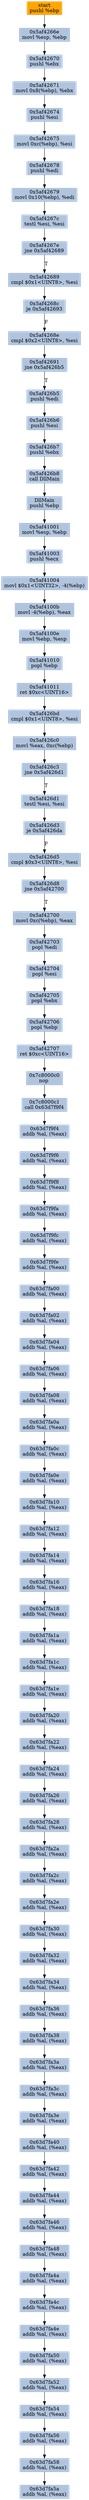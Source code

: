 digraph G {
node[shape=rectangle,style=filled,fillcolor=lightsteelblue,color=lightsteelblue]
bgcolor="transparent"
a0x5af4266dpushl_ebp[label="start\npushl %ebp",color="lightgrey",fillcolor="orange"];
a0x5af4266emovl_esp_ebp[label="0x5af4266e\nmovl %esp, %ebp"];
a0x5af42670pushl_ebx[label="0x5af42670\npushl %ebx"];
a0x5af42671movl_0x8ebp__ebx[label="0x5af42671\nmovl 0x8(%ebp), %ebx"];
a0x5af42674pushl_esi[label="0x5af42674\npushl %esi"];
a0x5af42675movl_0xcebp__esi[label="0x5af42675\nmovl 0xc(%ebp), %esi"];
a0x5af42678pushl_edi[label="0x5af42678\npushl %edi"];
a0x5af42679movl_0x10ebp__edi[label="0x5af42679\nmovl 0x10(%ebp), %edi"];
a0x5af4267ctestl_esi_esi[label="0x5af4267c\ntestl %esi, %esi"];
a0x5af4267ejne_0x5af42689[label="0x5af4267e\njne 0x5af42689"];
a0x5af42689cmpl_0x1UINT8_esi[label="0x5af42689\ncmpl $0x1<UINT8>, %esi"];
a0x5af4268cje_0x5af42693[label="0x5af4268c\nje 0x5af42693"];
a0x5af4268ecmpl_0x2UINT8_esi[label="0x5af4268e\ncmpl $0x2<UINT8>, %esi"];
a0x5af42691jne_0x5af426b5[label="0x5af42691\njne 0x5af426b5"];
a0x5af426b5pushl_edi[label="0x5af426b5\npushl %edi"];
a0x5af426b6pushl_esi[label="0x5af426b6\npushl %esi"];
a0x5af426b7pushl_ebx[label="0x5af426b7\npushl %ebx"];
a0x5af426b8call_DllMain[label="0x5af426b8\ncall DllMain"];
a0x5af41000pushl_ebp[label="DllMain\npushl %ebp"];
a0x5af41001movl_esp_ebp[label="0x5af41001\nmovl %esp, %ebp"];
a0x5af41003pushl_ecx[label="0x5af41003\npushl %ecx"];
a0x5af41004movl_0x1UINT32__4ebp_[label="0x5af41004\nmovl $0x1<UINT32>, -4(%ebp)"];
a0x5af4100bmovl__4ebp__eax[label="0x5af4100b\nmovl -4(%ebp), %eax"];
a0x5af4100emovl_ebp_esp[label="0x5af4100e\nmovl %ebp, %esp"];
a0x5af41010popl_ebp[label="0x5af41010\npopl %ebp"];
a0x5af41011ret_0xcUINT16[label="0x5af41011\nret $0xc<UINT16>"];
a0x5af426bdcmpl_0x1UINT8_esi[label="0x5af426bd\ncmpl $0x1<UINT8>, %esi"];
a0x5af426c0movl_eax_0xcebp_[label="0x5af426c0\nmovl %eax, 0xc(%ebp)"];
a0x5af426c3jne_0x5af426d1[label="0x5af426c3\njne 0x5af426d1"];
a0x5af426d1testl_esi_esi[label="0x5af426d1\ntestl %esi, %esi"];
a0x5af426d3je_0x5af426da[label="0x5af426d3\nje 0x5af426da"];
a0x5af426d5cmpl_0x3UINT8_esi[label="0x5af426d5\ncmpl $0x3<UINT8>, %esi"];
a0x5af426d8jne_0x5af42700[label="0x5af426d8\njne 0x5af42700"];
a0x5af42700movl_0xcebp__eax[label="0x5af42700\nmovl 0xc(%ebp), %eax"];
a0x5af42703popl_edi[label="0x5af42703\npopl %edi"];
a0x5af42704popl_esi[label="0x5af42704\npopl %esi"];
a0x5af42705popl_ebx[label="0x5af42705\npopl %ebx"];
a0x5af42706popl_ebp[label="0x5af42706\npopl %ebp"];
a0x5af42707ret_0xcUINT16[label="0x5af42707\nret $0xc<UINT16>"];
a0x7c8000c0nop_[label="0x7c8000c0\nnop "];
a0x7c8000c1call_0x63d7f9f4[label="0x7c8000c1\ncall 0x63d7f9f4"];
a0x63d7f9f4addb_al_eax_[label="0x63d7f9f4\naddb %al, (%eax)"];
a0x63d7f9f6addb_al_eax_[label="0x63d7f9f6\naddb %al, (%eax)"];
a0x63d7f9f8addb_al_eax_[label="0x63d7f9f8\naddb %al, (%eax)"];
a0x63d7f9faaddb_al_eax_[label="0x63d7f9fa\naddb %al, (%eax)"];
a0x63d7f9fcaddb_al_eax_[label="0x63d7f9fc\naddb %al, (%eax)"];
a0x63d7f9feaddb_al_eax_[label="0x63d7f9fe\naddb %al, (%eax)"];
a0x63d7fa00addb_al_eax_[label="0x63d7fa00\naddb %al, (%eax)"];
a0x63d7fa02addb_al_eax_[label="0x63d7fa02\naddb %al, (%eax)"];
a0x63d7fa04addb_al_eax_[label="0x63d7fa04\naddb %al, (%eax)"];
a0x63d7fa06addb_al_eax_[label="0x63d7fa06\naddb %al, (%eax)"];
a0x63d7fa08addb_al_eax_[label="0x63d7fa08\naddb %al, (%eax)"];
a0x63d7fa0aaddb_al_eax_[label="0x63d7fa0a\naddb %al, (%eax)"];
a0x63d7fa0caddb_al_eax_[label="0x63d7fa0c\naddb %al, (%eax)"];
a0x63d7fa0eaddb_al_eax_[label="0x63d7fa0e\naddb %al, (%eax)"];
a0x63d7fa10addb_al_eax_[label="0x63d7fa10\naddb %al, (%eax)"];
a0x63d7fa12addb_al_eax_[label="0x63d7fa12\naddb %al, (%eax)"];
a0x63d7fa14addb_al_eax_[label="0x63d7fa14\naddb %al, (%eax)"];
a0x63d7fa16addb_al_eax_[label="0x63d7fa16\naddb %al, (%eax)"];
a0x63d7fa18addb_al_eax_[label="0x63d7fa18\naddb %al, (%eax)"];
a0x63d7fa1aaddb_al_eax_[label="0x63d7fa1a\naddb %al, (%eax)"];
a0x63d7fa1caddb_al_eax_[label="0x63d7fa1c\naddb %al, (%eax)"];
a0x63d7fa1eaddb_al_eax_[label="0x63d7fa1e\naddb %al, (%eax)"];
a0x63d7fa20addb_al_eax_[label="0x63d7fa20\naddb %al, (%eax)"];
a0x63d7fa22addb_al_eax_[label="0x63d7fa22\naddb %al, (%eax)"];
a0x63d7fa24addb_al_eax_[label="0x63d7fa24\naddb %al, (%eax)"];
a0x63d7fa26addb_al_eax_[label="0x63d7fa26\naddb %al, (%eax)"];
a0x63d7fa28addb_al_eax_[label="0x63d7fa28\naddb %al, (%eax)"];
a0x63d7fa2aaddb_al_eax_[label="0x63d7fa2a\naddb %al, (%eax)"];
a0x63d7fa2caddb_al_eax_[label="0x63d7fa2c\naddb %al, (%eax)"];
a0x63d7fa2eaddb_al_eax_[label="0x63d7fa2e\naddb %al, (%eax)"];
a0x63d7fa30addb_al_eax_[label="0x63d7fa30\naddb %al, (%eax)"];
a0x63d7fa32addb_al_eax_[label="0x63d7fa32\naddb %al, (%eax)"];
a0x63d7fa34addb_al_eax_[label="0x63d7fa34\naddb %al, (%eax)"];
a0x63d7fa36addb_al_eax_[label="0x63d7fa36\naddb %al, (%eax)"];
a0x63d7fa38addb_al_eax_[label="0x63d7fa38\naddb %al, (%eax)"];
a0x63d7fa3aaddb_al_eax_[label="0x63d7fa3a\naddb %al, (%eax)"];
a0x63d7fa3caddb_al_eax_[label="0x63d7fa3c\naddb %al, (%eax)"];
a0x63d7fa3eaddb_al_eax_[label="0x63d7fa3e\naddb %al, (%eax)"];
a0x63d7fa40addb_al_eax_[label="0x63d7fa40\naddb %al, (%eax)"];
a0x63d7fa42addb_al_eax_[label="0x63d7fa42\naddb %al, (%eax)"];
a0x63d7fa44addb_al_eax_[label="0x63d7fa44\naddb %al, (%eax)"];
a0x63d7fa46addb_al_eax_[label="0x63d7fa46\naddb %al, (%eax)"];
a0x63d7fa48addb_al_eax_[label="0x63d7fa48\naddb %al, (%eax)"];
a0x63d7fa4aaddb_al_eax_[label="0x63d7fa4a\naddb %al, (%eax)"];
a0x63d7fa4caddb_al_eax_[label="0x63d7fa4c\naddb %al, (%eax)"];
a0x63d7fa4eaddb_al_eax_[label="0x63d7fa4e\naddb %al, (%eax)"];
a0x63d7fa50addb_al_eax_[label="0x63d7fa50\naddb %al, (%eax)"];
a0x63d7fa52addb_al_eax_[label="0x63d7fa52\naddb %al, (%eax)"];
a0x63d7fa54addb_al_eax_[label="0x63d7fa54\naddb %al, (%eax)"];
a0x63d7fa56addb_al_eax_[label="0x63d7fa56\naddb %al, (%eax)"];
a0x63d7fa58addb_al_eax_[label="0x63d7fa58\naddb %al, (%eax)"];
a0x63d7fa5aaddb_al_eax_[label="0x63d7fa5a\naddb %al, (%eax)"];
a0x5af4266dpushl_ebp -> a0x5af4266emovl_esp_ebp [color="#000000"];
a0x5af4266emovl_esp_ebp -> a0x5af42670pushl_ebx [color="#000000"];
a0x5af42670pushl_ebx -> a0x5af42671movl_0x8ebp__ebx [color="#000000"];
a0x5af42671movl_0x8ebp__ebx -> a0x5af42674pushl_esi [color="#000000"];
a0x5af42674pushl_esi -> a0x5af42675movl_0xcebp__esi [color="#000000"];
a0x5af42675movl_0xcebp__esi -> a0x5af42678pushl_edi [color="#000000"];
a0x5af42678pushl_edi -> a0x5af42679movl_0x10ebp__edi [color="#000000"];
a0x5af42679movl_0x10ebp__edi -> a0x5af4267ctestl_esi_esi [color="#000000"];
a0x5af4267ctestl_esi_esi -> a0x5af4267ejne_0x5af42689 [color="#000000"];
a0x5af4267ejne_0x5af42689 -> a0x5af42689cmpl_0x1UINT8_esi [color="#000000",label="T"];
a0x5af42689cmpl_0x1UINT8_esi -> a0x5af4268cje_0x5af42693 [color="#000000"];
a0x5af4268cje_0x5af42693 -> a0x5af4268ecmpl_0x2UINT8_esi [color="#000000",label="F"];
a0x5af4268ecmpl_0x2UINT8_esi -> a0x5af42691jne_0x5af426b5 [color="#000000"];
a0x5af42691jne_0x5af426b5 -> a0x5af426b5pushl_edi [color="#000000",label="T"];
a0x5af426b5pushl_edi -> a0x5af426b6pushl_esi [color="#000000"];
a0x5af426b6pushl_esi -> a0x5af426b7pushl_ebx [color="#000000"];
a0x5af426b7pushl_ebx -> a0x5af426b8call_DllMain [color="#000000"];
a0x5af426b8call_DllMain -> a0x5af41000pushl_ebp [color="#000000"];
a0x5af41000pushl_ebp -> a0x5af41001movl_esp_ebp [color="#000000"];
a0x5af41001movl_esp_ebp -> a0x5af41003pushl_ecx [color="#000000"];
a0x5af41003pushl_ecx -> a0x5af41004movl_0x1UINT32__4ebp_ [color="#000000"];
a0x5af41004movl_0x1UINT32__4ebp_ -> a0x5af4100bmovl__4ebp__eax [color="#000000"];
a0x5af4100bmovl__4ebp__eax -> a0x5af4100emovl_ebp_esp [color="#000000"];
a0x5af4100emovl_ebp_esp -> a0x5af41010popl_ebp [color="#000000"];
a0x5af41010popl_ebp -> a0x5af41011ret_0xcUINT16 [color="#000000"];
a0x5af41011ret_0xcUINT16 -> a0x5af426bdcmpl_0x1UINT8_esi [color="#000000"];
a0x5af426bdcmpl_0x1UINT8_esi -> a0x5af426c0movl_eax_0xcebp_ [color="#000000"];
a0x5af426c0movl_eax_0xcebp_ -> a0x5af426c3jne_0x5af426d1 [color="#000000"];
a0x5af426c3jne_0x5af426d1 -> a0x5af426d1testl_esi_esi [color="#000000",label="T"];
a0x5af426d1testl_esi_esi -> a0x5af426d3je_0x5af426da [color="#000000"];
a0x5af426d3je_0x5af426da -> a0x5af426d5cmpl_0x3UINT8_esi [color="#000000",label="F"];
a0x5af426d5cmpl_0x3UINT8_esi -> a0x5af426d8jne_0x5af42700 [color="#000000"];
a0x5af426d8jne_0x5af42700 -> a0x5af42700movl_0xcebp__eax [color="#000000",label="T"];
a0x5af42700movl_0xcebp__eax -> a0x5af42703popl_edi [color="#000000"];
a0x5af42703popl_edi -> a0x5af42704popl_esi [color="#000000"];
a0x5af42704popl_esi -> a0x5af42705popl_ebx [color="#000000"];
a0x5af42705popl_ebx -> a0x5af42706popl_ebp [color="#000000"];
a0x5af42706popl_ebp -> a0x5af42707ret_0xcUINT16 [color="#000000"];
a0x5af42707ret_0xcUINT16 -> a0x7c8000c0nop_ [color="#000000"];
a0x7c8000c0nop_ -> a0x7c8000c1call_0x63d7f9f4 [color="#000000"];
a0x7c8000c1call_0x63d7f9f4 -> a0x63d7f9f4addb_al_eax_ [color="#000000"];
a0x63d7f9f4addb_al_eax_ -> a0x63d7f9f6addb_al_eax_ [color="#000000"];
a0x63d7f9f6addb_al_eax_ -> a0x63d7f9f8addb_al_eax_ [color="#000000"];
a0x63d7f9f8addb_al_eax_ -> a0x63d7f9faaddb_al_eax_ [color="#000000"];
a0x63d7f9faaddb_al_eax_ -> a0x63d7f9fcaddb_al_eax_ [color="#000000"];
a0x63d7f9fcaddb_al_eax_ -> a0x63d7f9feaddb_al_eax_ [color="#000000"];
a0x63d7f9feaddb_al_eax_ -> a0x63d7fa00addb_al_eax_ [color="#000000"];
a0x63d7fa00addb_al_eax_ -> a0x63d7fa02addb_al_eax_ [color="#000000"];
a0x63d7fa02addb_al_eax_ -> a0x63d7fa04addb_al_eax_ [color="#000000"];
a0x63d7fa04addb_al_eax_ -> a0x63d7fa06addb_al_eax_ [color="#000000"];
a0x63d7fa06addb_al_eax_ -> a0x63d7fa08addb_al_eax_ [color="#000000"];
a0x63d7fa08addb_al_eax_ -> a0x63d7fa0aaddb_al_eax_ [color="#000000"];
a0x63d7fa0aaddb_al_eax_ -> a0x63d7fa0caddb_al_eax_ [color="#000000"];
a0x63d7fa0caddb_al_eax_ -> a0x63d7fa0eaddb_al_eax_ [color="#000000"];
a0x63d7fa0eaddb_al_eax_ -> a0x63d7fa10addb_al_eax_ [color="#000000"];
a0x63d7fa10addb_al_eax_ -> a0x63d7fa12addb_al_eax_ [color="#000000"];
a0x63d7fa12addb_al_eax_ -> a0x63d7fa14addb_al_eax_ [color="#000000"];
a0x63d7fa14addb_al_eax_ -> a0x63d7fa16addb_al_eax_ [color="#000000"];
a0x63d7fa16addb_al_eax_ -> a0x63d7fa18addb_al_eax_ [color="#000000"];
a0x63d7fa18addb_al_eax_ -> a0x63d7fa1aaddb_al_eax_ [color="#000000"];
a0x63d7fa1aaddb_al_eax_ -> a0x63d7fa1caddb_al_eax_ [color="#000000"];
a0x63d7fa1caddb_al_eax_ -> a0x63d7fa1eaddb_al_eax_ [color="#000000"];
a0x63d7fa1eaddb_al_eax_ -> a0x63d7fa20addb_al_eax_ [color="#000000"];
a0x63d7fa20addb_al_eax_ -> a0x63d7fa22addb_al_eax_ [color="#000000"];
a0x63d7fa22addb_al_eax_ -> a0x63d7fa24addb_al_eax_ [color="#000000"];
a0x63d7fa24addb_al_eax_ -> a0x63d7fa26addb_al_eax_ [color="#000000"];
a0x63d7fa26addb_al_eax_ -> a0x63d7fa28addb_al_eax_ [color="#000000"];
a0x63d7fa28addb_al_eax_ -> a0x63d7fa2aaddb_al_eax_ [color="#000000"];
a0x63d7fa2aaddb_al_eax_ -> a0x63d7fa2caddb_al_eax_ [color="#000000"];
a0x63d7fa2caddb_al_eax_ -> a0x63d7fa2eaddb_al_eax_ [color="#000000"];
a0x63d7fa2eaddb_al_eax_ -> a0x63d7fa30addb_al_eax_ [color="#000000"];
a0x63d7fa30addb_al_eax_ -> a0x63d7fa32addb_al_eax_ [color="#000000"];
a0x63d7fa32addb_al_eax_ -> a0x63d7fa34addb_al_eax_ [color="#000000"];
a0x63d7fa34addb_al_eax_ -> a0x63d7fa36addb_al_eax_ [color="#000000"];
a0x63d7fa36addb_al_eax_ -> a0x63d7fa38addb_al_eax_ [color="#000000"];
a0x63d7fa38addb_al_eax_ -> a0x63d7fa3aaddb_al_eax_ [color="#000000"];
a0x63d7fa3aaddb_al_eax_ -> a0x63d7fa3caddb_al_eax_ [color="#000000"];
a0x63d7fa3caddb_al_eax_ -> a0x63d7fa3eaddb_al_eax_ [color="#000000"];
a0x63d7fa3eaddb_al_eax_ -> a0x63d7fa40addb_al_eax_ [color="#000000"];
a0x63d7fa40addb_al_eax_ -> a0x63d7fa42addb_al_eax_ [color="#000000"];
a0x63d7fa42addb_al_eax_ -> a0x63d7fa44addb_al_eax_ [color="#000000"];
a0x63d7fa44addb_al_eax_ -> a0x63d7fa46addb_al_eax_ [color="#000000"];
a0x63d7fa46addb_al_eax_ -> a0x63d7fa48addb_al_eax_ [color="#000000"];
a0x63d7fa48addb_al_eax_ -> a0x63d7fa4aaddb_al_eax_ [color="#000000"];
a0x63d7fa4aaddb_al_eax_ -> a0x63d7fa4caddb_al_eax_ [color="#000000"];
a0x63d7fa4caddb_al_eax_ -> a0x63d7fa4eaddb_al_eax_ [color="#000000"];
a0x63d7fa4eaddb_al_eax_ -> a0x63d7fa50addb_al_eax_ [color="#000000"];
a0x63d7fa50addb_al_eax_ -> a0x63d7fa52addb_al_eax_ [color="#000000"];
a0x63d7fa52addb_al_eax_ -> a0x63d7fa54addb_al_eax_ [color="#000000"];
a0x63d7fa54addb_al_eax_ -> a0x63d7fa56addb_al_eax_ [color="#000000"];
a0x63d7fa56addb_al_eax_ -> a0x63d7fa58addb_al_eax_ [color="#000000"];
a0x63d7fa58addb_al_eax_ -> a0x63d7fa5aaddb_al_eax_ [color="#000000"];
}
